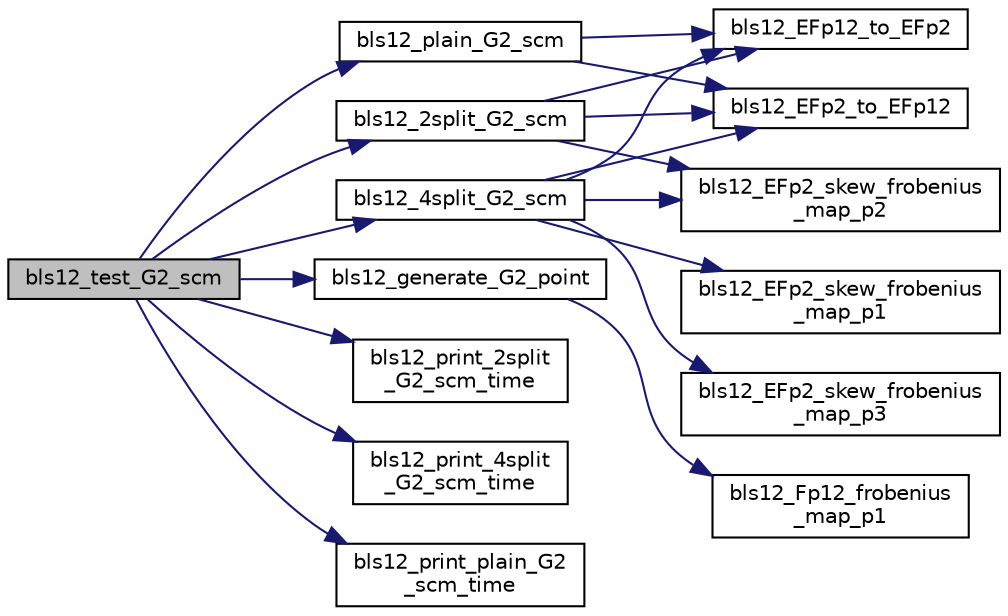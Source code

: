 digraph "bls12_test_G2_scm"
{
  edge [fontname="Helvetica",fontsize="10",labelfontname="Helvetica",labelfontsize="10"];
  node [fontname="Helvetica",fontsize="10",shape=record];
  rankdir="LR";
  Node17 [label="bls12_test_G2_scm",height=0.2,width=0.4,color="black", fillcolor="grey75", style="filled", fontcolor="black"];
  Node17 -> Node18 [color="midnightblue",fontsize="10",style="solid"];
  Node18 [label="bls12_2split_G2_scm",height=0.2,width=0.4,color="black", fillcolor="white", style="filled",URL="$bls12__scm_8h.html#ac67c5ceeb3131c1f193da9092079d58f"];
  Node18 -> Node19 [color="midnightblue",fontsize="10",style="solid"];
  Node19 [label="bls12_EFp12_to_EFp2",height=0.2,width=0.4,color="black", fillcolor="white", style="filled",URL="$bls12__twist_8h.html#a069ee5f353c96be9b1821af349731fe3"];
  Node18 -> Node20 [color="midnightblue",fontsize="10",style="solid"];
  Node20 [label="bls12_EFp2_skew_frobenius\l_map_p2",height=0.2,width=0.4,color="black", fillcolor="white", style="filled",URL="$bls12__skew__frobenius_8h.html#a53a7cd126428aa8a94732b2c521ad0f7"];
  Node18 -> Node21 [color="midnightblue",fontsize="10",style="solid"];
  Node21 [label="bls12_EFp2_to_EFp12",height=0.2,width=0.4,color="black", fillcolor="white", style="filled",URL="$bls12__twist_8h.html#aa558f3e6f2284e657e3218c9e713c018"];
  Node17 -> Node22 [color="midnightblue",fontsize="10",style="solid"];
  Node22 [label="bls12_4split_G2_scm",height=0.2,width=0.4,color="black", fillcolor="white", style="filled",URL="$bls12__scm_8h.html#a4ba82479d082bed6f2f58f848d771bc7"];
  Node22 -> Node19 [color="midnightblue",fontsize="10",style="solid"];
  Node22 -> Node23 [color="midnightblue",fontsize="10",style="solid"];
  Node23 [label="bls12_EFp2_skew_frobenius\l_map_p1",height=0.2,width=0.4,color="black", fillcolor="white", style="filled",URL="$bls12__skew__frobenius_8h.html#a8d89c42f0d2898af5639f908ebc6ad72"];
  Node22 -> Node20 [color="midnightblue",fontsize="10",style="solid"];
  Node22 -> Node24 [color="midnightblue",fontsize="10",style="solid"];
  Node24 [label="bls12_EFp2_skew_frobenius\l_map_p3",height=0.2,width=0.4,color="black", fillcolor="white", style="filled",URL="$bls12__skew__frobenius_8h.html#a87f87eeb97f9ba92718de8561d8a486d"];
  Node22 -> Node21 [color="midnightblue",fontsize="10",style="solid"];
  Node17 -> Node25 [color="midnightblue",fontsize="10",style="solid"];
  Node25 [label="bls12_generate_G2_point",height=0.2,width=0.4,color="black", fillcolor="white", style="filled",URL="$bls12__generate__points_8h.html#ab798368874a1a8365377d05ce9c5c121"];
  Node25 -> Node26 [color="midnightblue",fontsize="10",style="solid"];
  Node26 [label="bls12_Fp12_frobenius\l_map_p1",height=0.2,width=0.4,color="black", fillcolor="white", style="filled",URL="$bls12__frobenius_8h.html#a22e66a8db607710f331457d0a42b52a6"];
  Node17 -> Node27 [color="midnightblue",fontsize="10",style="solid"];
  Node27 [label="bls12_plain_G2_scm",height=0.2,width=0.4,color="black", fillcolor="white", style="filled",URL="$bls12__scm_8h.html#a415bfbd46073fdf9f6af83c8e720a88b"];
  Node27 -> Node19 [color="midnightblue",fontsize="10",style="solid"];
  Node27 -> Node21 [color="midnightblue",fontsize="10",style="solid"];
  Node17 -> Node28 [color="midnightblue",fontsize="10",style="solid"];
  Node28 [label="bls12_print_2split\l_G2_scm_time",height=0.2,width=0.4,color="black", fillcolor="white", style="filled",URL="$bls12__timeprint_8h.html#af2b50492a9d71df3924d6c5cc3f91a06"];
  Node17 -> Node29 [color="midnightblue",fontsize="10",style="solid"];
  Node29 [label="bls12_print_4split\l_G2_scm_time",height=0.2,width=0.4,color="black", fillcolor="white", style="filled",URL="$bls12__timeprint_8h.html#add0116c7c6b33c2b84f5983f913c6cce"];
  Node17 -> Node30 [color="midnightblue",fontsize="10",style="solid"];
  Node30 [label="bls12_print_plain_G2\l_scm_time",height=0.2,width=0.4,color="black", fillcolor="white", style="filled",URL="$bls12__timeprint_8h.html#a3e1cc9ccc0b3a2d72711b6d4500e7a91"];
}
